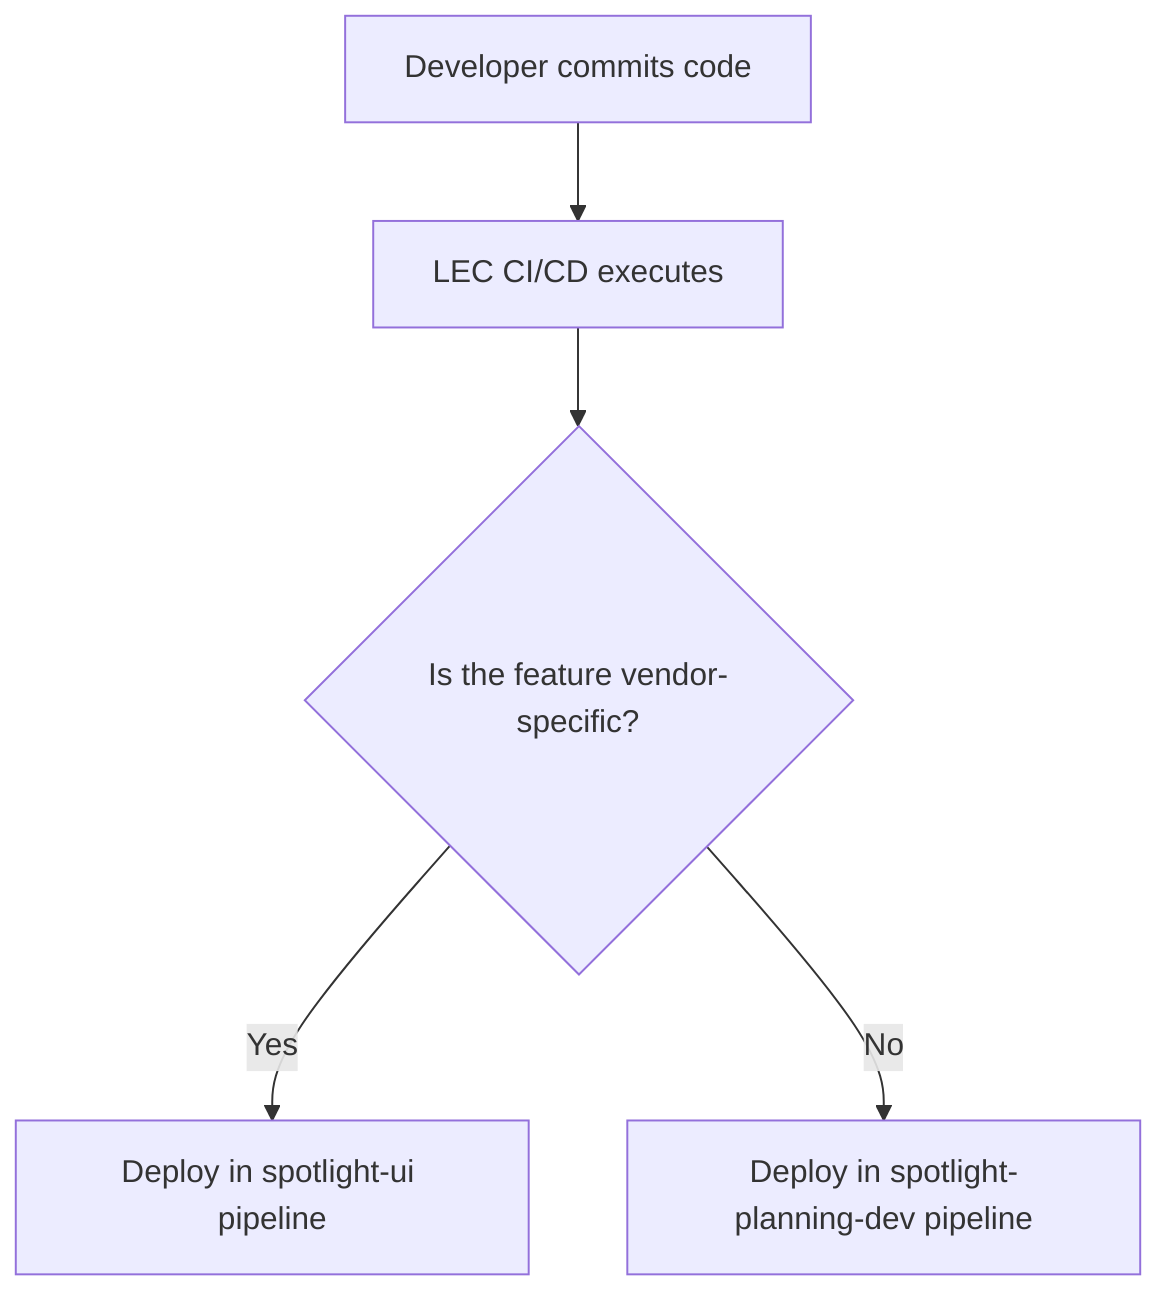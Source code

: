 graph TD
  A[Developer commits code] --> B[LEC CI/CD executes]
  B --> C{Is the feature vendor-specific?}
  C -- Yes --> D[Deploy in spotlight-ui pipeline]
  C -- No --> E[Deploy in spotlight-planning-dev pipeline]

  click D "https://your-spotlight-ui-url.com" "View Deployment"
  click E "https://your-spotlight-planning-dev-url.com" "View Deployment"